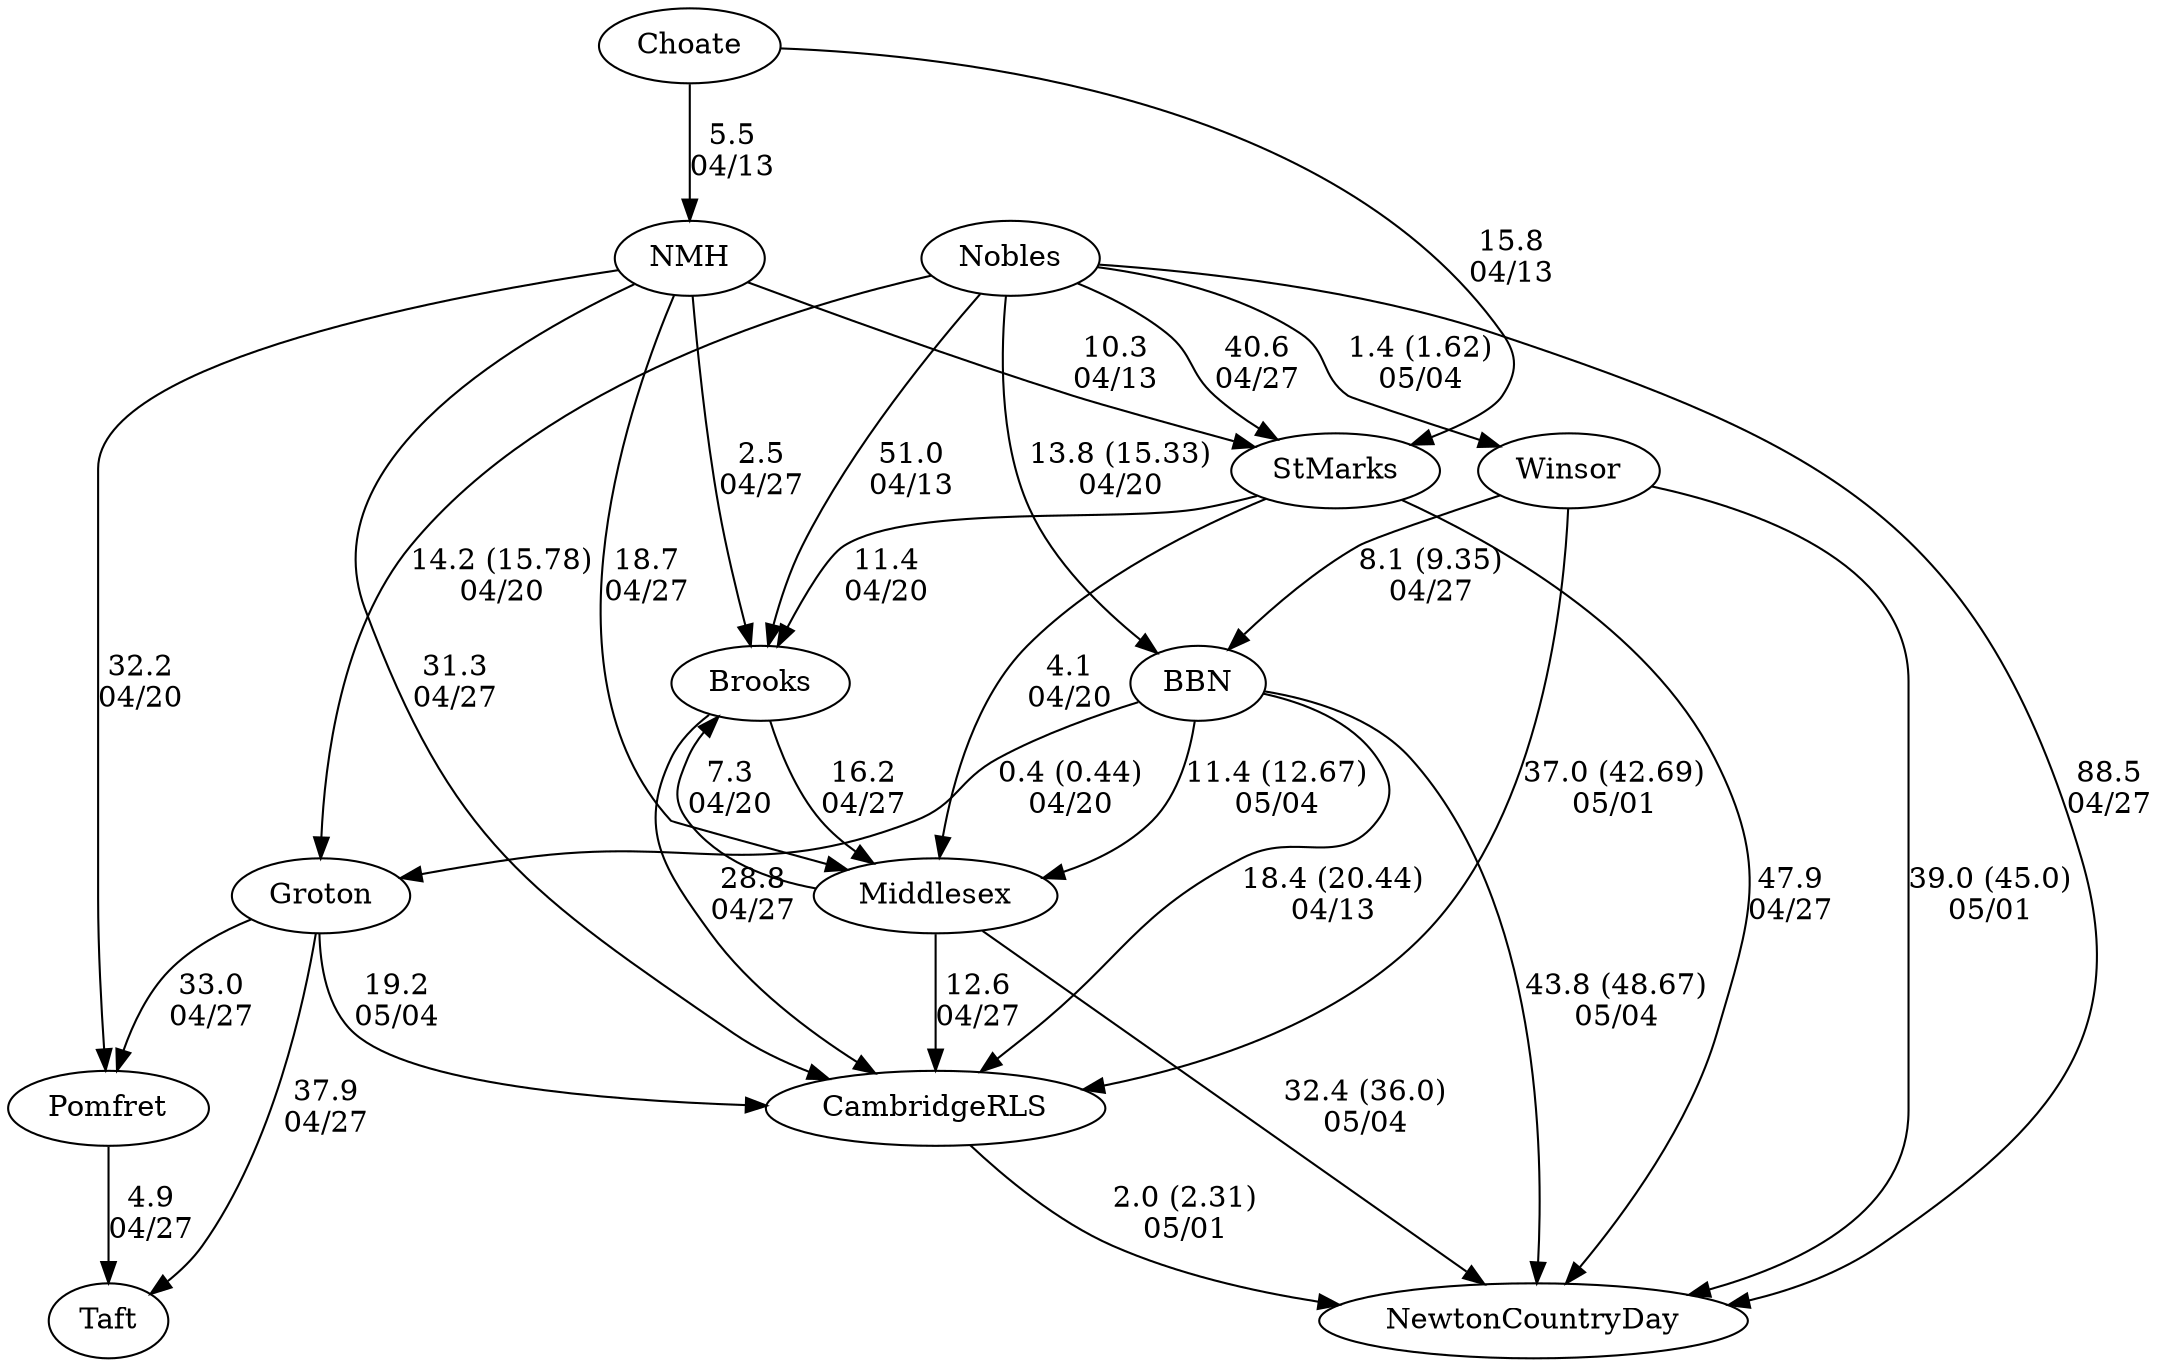digraph girls4fours {Groton [URL="girls4foursGroton.html"];Taft [URL="girls4foursTaft.html"];Winsor [URL="girls4foursWinsor.html"];Nobles [URL="girls4foursNobles.html"];BBN [URL="girls4foursBBN.html"];Brooks [URL="girls4foursBrooks.html"];Pomfret [URL="girls4foursPomfret.html"];Middlesex [URL="girls4foursMiddlesex.html"];NMH [URL="girls4foursNMH.html"];StMarks [URL="girls4foursStMarks.html"];CambridgeRLS [URL="girls4foursCambridgeRLS.html"];Choate [URL="girls4foursChoate.html"];NewtonCountryDay [URL="girls4foursNewtonCountryDay.html"];Nobles -> Winsor[label="1.4 (1.62)
05/04", weight="99", tooltip="NEIRA Girls Fours, The Winsor School vs. Nobles			
Distance: 1300 Conditions: Thank you Nobles for a great race!
Steady crossing head wind for all races.
None", URL="https://www.row2k.com/results/resultspage.cfm?UID=04A0E710667843CC6B974150865EFE56&cat=1", random="random"]; 
NMH -> Pomfret[label="32.2
04/20", weight="68", tooltip="NEIRA Girls Fours,Pomfret vs. NMH, Hopkins			
Distance: 1500m Conditions: Very light wind, perhaps slight crossing WSW tail at times of no more than 5MPH. Conditions similar throughout, with a slight tailwind developing in the last race. No current. Comments: Race order: G3, G2, G1, G4/5. Thanks to NMH and Hopkins for a great day of racing.
None", URL="https://www.row2k.com/results/resultspage.cfm?UID=00FD5442533029F3F8C5DFD9A3F09907&cat=1", random="random"]; 
StMarks -> Middlesex[label="4.1
04/20", weight="96", tooltip="NEIRA Boys & Girls Fours,St. Marks, Brooks and Middlesex			
Distance: 1500m Conditions: Partly cloudy, with variable winds switching from cross-wind to cross-tail 8-12mph. Quite calm for 4th boat races, picked up during 1V and 2V races. Comments: Times for G3 weren't started until about 650m in, so we got margins only.
None", URL="https://www.row2k.com/results/resultspage.cfm?UID=1212EB177D795078E02FE5D2820D6C1B&cat=5", random="random"]; 
StMarks -> Brooks[label="11.4
04/20", weight="89", tooltip="NEIRA Boys & Girls Fours,St. Marks, Brooks and Middlesex			
Distance: 1500m Conditions: Partly cloudy, with variable winds switching from cross-wind to cross-tail 8-12mph. Quite calm for 4th boat races, picked up during 1V and 2V races. Comments: Times for G3 weren't started until about 650m in, so we got margins only.
None", URL="https://www.row2k.com/results/resultspage.cfm?UID=1212EB177D795078E02FE5D2820D6C1B&cat=5", random="random"]; 
Middlesex -> Brooks[label="7.3
04/20", weight="93", tooltip="NEIRA Boys & Girls Fours,St. Marks, Brooks and Middlesex			
Distance: 1500m Conditions: Partly cloudy, with variable winds switching from cross-wind to cross-tail 8-12mph. Quite calm for 4th boat races, picked up during 1V and 2V races. Comments: Times for G3 weren't started until about 650m in, so we got margins only.
None", URL="https://www.row2k.com/results/resultspage.cfm?UID=1212EB177D795078E02FE5D2820D6C1B&cat=5", random="random"]; 
Groton -> CambridgeRLS[label="19.2
05/04", weight="81", tooltip="NEIRA,Cambridge Rindge and Latin HS at Groton			
Distance: 1225 m. Conditions: Very little current. Flat water. Beginning with the second boats, a slight amount of headwind. Race order G4, B4, G3, B3, G2, B2, G1, B1 Comments: Great racing conditions and great racing by the crews.
In the G2, the start was strokes on the line instead of bow balls.
Thank you CRLS for an excellent afternoon.
None", URL="https://www.row2k.com/results/resultspage.cfm?UID=CF11D4E6381F0019C765544CCA920DEE&cat=5", random="random"]; 
BBN -> Middlesex[label="11.4 (12.67)
05/04", weight="89", tooltip="NEIRA, NCDS, Middlesex, BB&N (hosted)			
Distance: 1350 M Conditions: Conditions stayed consistent for the races, A slight crossing head wind from Cambridge to Boston. Comments: A good day of racing, well done by all boats. Thanks to MDX and NCDS for making it easy.
None", URL="https://www.row2k.com/results/resultspage.cfm?UID=8FA4B72699D2163ED86519848FFC5337&cat=1", random="random"]; 
BBN -> NewtonCountryDay[label="43.8 (48.67)
05/04", weight="57", tooltip="NEIRA, NCDS, Middlesex, BB&N (hosted)			
Distance: 1350 M Conditions: Conditions stayed consistent for the races, A slight crossing head wind from Cambridge to Boston. Comments: A good day of racing, well done by all boats. Thanks to MDX and NCDS for making it easy.
None", URL="https://www.row2k.com/results/resultspage.cfm?UID=8FA4B72699D2163ED86519848FFC5337&cat=1", random="random"]; 
Middlesex -> NewtonCountryDay[label="32.4 (36.0)
05/04", weight="68", tooltip="NEIRA, NCDS, Middlesex, BB&N (hosted)			
Distance: 1350 M Conditions: Conditions stayed consistent for the races, A slight crossing head wind from Cambridge to Boston. Comments: A good day of racing, well done by all boats. Thanks to MDX and NCDS for making it easy.
None", URL="https://www.row2k.com/results/resultspage.cfm?UID=8FA4B72699D2163ED86519848FFC5337&cat=1", random="random"]; 
Winsor -> CambridgeRLS[label="37.0 (42.69)
05/01", weight="63", tooltip="NEIRA Fours,NCDS, Winsor, CRLS			
Distance: 1300 Conditions: Conditions remained the same through all races. Flat water, no wind. Comments: 5th boat race ran a shorter course due to novice coxswains and rowers (~1100m)
None", URL="https://www.row2k.com/results/resultspage.cfm?UID=C55D042DC8DE58BCD614F6CCB55D1228&cat=1", random="random"]; 
Winsor -> NewtonCountryDay[label="39.0 (45.0)
05/01", weight="61", tooltip="NEIRA Fours,NCDS, Winsor, CRLS			
Distance: 1300 Conditions: Conditions remained the same through all races. Flat water, no wind. Comments: 5th boat race ran a shorter course due to novice coxswains and rowers (~1100m)
None", URL="https://www.row2k.com/results/resultspage.cfm?UID=C55D042DC8DE58BCD614F6CCB55D1228&cat=1", random="random"]; 
CambridgeRLS -> NewtonCountryDay[label="2.0 (2.31)
05/01", weight="98", tooltip="NEIRA Fours,NCDS, Winsor, CRLS			
Distance: 1300 Conditions: Conditions remained the same through all races. Flat water, no wind. Comments: 5th boat race ran a shorter course due to novice coxswains and rowers (~1100m)
None", URL="https://www.row2k.com/results/resultspage.cfm?UID=C55D042DC8DE58BCD614F6CCB55D1228&cat=1", random="random"]; 
Groton -> Pomfret[label="33.0
04/27", weight="67", tooltip="NEIRA,Pomfret vs. Groton, Taft			
Distance: 1500m Conditions: At the start, crossing tailwinds of ~10MPH. Winds shifted to a mostly tail after first 500M of ~15MPH, with occasional gusts 20 to 25. Water was choppy after the first 500M all the way to finish line. Comments: Race order: G4, G3, G2, G1 (with boys' races interspersed). Winds made aligning starts challenging. Commendable job by aligner. Course steering was challenging for almost all crews. Wind also affected crews as many drifted into other lanes, though no significant impediments that impacted finish order were detected. Taft's 1st boat was a late scratch.
None", URL="https://www.row2k.com/results/resultspage.cfm?UID=B2DEAF649BD92E4956E382AFF1E67D1D&cat=1", random="random"]; 
Groton -> Taft[label="37.9
04/27", weight="63", tooltip="NEIRA,Pomfret vs. Groton, Taft			
Distance: 1500m Conditions: At the start, crossing tailwinds of ~10MPH. Winds shifted to a mostly tail after first 500M of ~15MPH, with occasional gusts 20 to 25. Water was choppy after the first 500M all the way to finish line. Comments: Race order: G4, G3, G2, G1 (with boys' races interspersed). Winds made aligning starts challenging. Commendable job by aligner. Course steering was challenging for almost all crews. Wind also affected crews as many drifted into other lanes, though no significant impediments that impacted finish order were detected. Taft's 1st boat was a late scratch.
None", URL="https://www.row2k.com/results/resultspage.cfm?UID=B2DEAF649BD92E4956E382AFF1E67D1D&cat=1", random="random"]; 
Pomfret -> Taft[label="4.9
04/27", weight="96", tooltip="NEIRA,Pomfret vs. Groton, Taft			
Distance: 1500m Conditions: At the start, crossing tailwinds of ~10MPH. Winds shifted to a mostly tail after first 500M of ~15MPH, with occasional gusts 20 to 25. Water was choppy after the first 500M all the way to finish line. Comments: Race order: G4, G3, G2, G1 (with boys' races interspersed). Winds made aligning starts challenging. Commendable job by aligner. Course steering was challenging for almost all crews. Wind also affected crews as many drifted into other lanes, though no significant impediments that impacted finish order were detected. Taft's 1st boat was a late scratch.
None", URL="https://www.row2k.com/results/resultspage.cfm?UID=B2DEAF649BD92E4956E382AFF1E67D1D&cat=1", random="random"]; 
BBN -> CambridgeRLS[label="18.4 (20.44)
04/13", weight="82", tooltip="NEIRA Boys & Girls Fours,BB&N CRLS			
Distance: 1350 M Conditions: Crossing tail wind at the start, to crossing head wind in last 1/3. Conmditions varoed durig the day Comments: A good day for all racers lining up in a crossing tail wind at the start.
None", URL="https://www.row2k.com/results/resultspage.cfm?UID=F2BDD2379584CF678DC6C30959529211&cat=5", random="random"]; 
NMH -> Brooks[label="2.5
04/27", weight="98", tooltip="NEIRA Boys & Girls Fours,Brooks vs NMH, Middlesex and CRLS			
Distance: 1500m Conditions: Conditions evolved from a slight headwind with flat water to a 12-15 mph cross headwind with significant chop in the middle 500m. Races were 4-3-2-1-5. Times should bet be compared between events. Comments: Thank you to our guests for our first bog day using the new facility! Good luck this season and hope to see you at NEIRAs.
None", URL="https://www.row2k.com/results/resultspage.cfm?UID=DA7A1EFD458CB4B765258C3FD9635963&cat=5", random="random"]; 
NMH -> Middlesex[label="18.7
04/27", weight="82", tooltip="NEIRA Boys & Girls Fours,Brooks vs NMH, Middlesex and CRLS			
Distance: 1500m Conditions: Conditions evolved from a slight headwind with flat water to a 12-15 mph cross headwind with significant chop in the middle 500m. Races were 4-3-2-1-5. Times should bet be compared between events. Comments: Thank you to our guests for our first bog day using the new facility! Good luck this season and hope to see you at NEIRAs.
None", URL="https://www.row2k.com/results/resultspage.cfm?UID=DA7A1EFD458CB4B765258C3FD9635963&cat=5", random="random"]; 
NMH -> CambridgeRLS[label="31.3
04/27", weight="69", tooltip="NEIRA Boys & Girls Fours,Brooks vs NMH, Middlesex and CRLS			
Distance: 1500m Conditions: Conditions evolved from a slight headwind with flat water to a 12-15 mph cross headwind with significant chop in the middle 500m. Races were 4-3-2-1-5. Times should bet be compared between events. Comments: Thank you to our guests for our first bog day using the new facility! Good luck this season and hope to see you at NEIRAs.
None", URL="https://www.row2k.com/results/resultspage.cfm?UID=DA7A1EFD458CB4B765258C3FD9635963&cat=5", random="random"]; 
Brooks -> Middlesex[label="16.2
04/27", weight="84", tooltip="NEIRA Boys & Girls Fours,Brooks vs NMH, Middlesex and CRLS			
Distance: 1500m Conditions: Conditions evolved from a slight headwind with flat water to a 12-15 mph cross headwind with significant chop in the middle 500m. Races were 4-3-2-1-5. Times should bet be compared between events. Comments: Thank you to our guests for our first bog day using the new facility! Good luck this season and hope to see you at NEIRAs.
None", URL="https://www.row2k.com/results/resultspage.cfm?UID=DA7A1EFD458CB4B765258C3FD9635963&cat=5", random="random"]; 
Brooks -> CambridgeRLS[label="28.8
04/27", weight="72", tooltip="NEIRA Boys & Girls Fours,Brooks vs NMH, Middlesex and CRLS			
Distance: 1500m Conditions: Conditions evolved from a slight headwind with flat water to a 12-15 mph cross headwind with significant chop in the middle 500m. Races were 4-3-2-1-5. Times should bet be compared between events. Comments: Thank you to our guests for our first bog day using the new facility! Good luck this season and hope to see you at NEIRAs.
None", URL="https://www.row2k.com/results/resultspage.cfm?UID=DA7A1EFD458CB4B765258C3FD9635963&cat=5", random="random"]; 
Middlesex -> CambridgeRLS[label="12.6
04/27", weight="88", tooltip="NEIRA Boys & Girls Fours,Brooks vs NMH, Middlesex and CRLS			
Distance: 1500m Conditions: Conditions evolved from a slight headwind with flat water to a 12-15 mph cross headwind with significant chop in the middle 500m. Races were 4-3-2-1-5. Times should bet be compared between events. Comments: Thank you to our guests for our first bog day using the new facility! Good luck this season and hope to see you at NEIRAs.
None", URL="https://www.row2k.com/results/resultspage.cfm?UID=DA7A1EFD458CB4B765258C3FD9635963&cat=5", random="random"]; 
Nobles -> BBN[label="13.8 (15.33)
04/20", weight="87", tooltip="NEIRA Girls Fours, Nobles, Groton, BB&N (hosted)			
Distance: 1350 M Conditions: Good conditions all day, even across lanes Comments: Good racing by all, in the 1V Nobles drifted in to the BB&N lane in the last 100 meters, then cut back out, finish order was not impacted but margin was.
Girls 7th, 8th and 9th for BB&N and Nobles raced in the JV course, Great to see everyone out there.
None", URL="https://www.row2k.com/results/resultspage.cfm?UID=61611297C2B5882317693DAB1794C8C4&cat=1", random="random"]; 
Nobles -> Groton[label="14.2 (15.78)
04/20", weight="86", tooltip="NEIRA Girls Fours, Nobles, Groton, BB&N (hosted)			
Distance: 1350 M Conditions: Good conditions all day, even across lanes Comments: Good racing by all, in the 1V Nobles drifted in to the BB&N lane in the last 100 meters, then cut back out, finish order was not impacted but margin was.
Girls 7th, 8th and 9th for BB&N and Nobles raced in the JV course, Great to see everyone out there.
None", URL="https://www.row2k.com/results/resultspage.cfm?UID=61611297C2B5882317693DAB1794C8C4&cat=1", random="random"]; 
BBN -> Groton[label="0.4 (0.44)
04/20", weight="100", tooltip="NEIRA Girls Fours, Nobles, Groton, BB&N (hosted)			
Distance: 1350 M Conditions: Good conditions all day, even across lanes Comments: Good racing by all, in the 1V Nobles drifted in to the BB&N lane in the last 100 meters, then cut back out, finish order was not impacted but margin was.
Girls 7th, 8th and 9th for BB&N and Nobles raced in the JV course, Great to see everyone out there.
None", URL="https://www.row2k.com/results/resultspage.cfm?UID=61611297C2B5882317693DAB1794C8C4&cat=1", random="random"]; 
Nobles -> Brooks[label="51.0
04/13", weight="49", tooltip="NEIRA Boys & Girls Fours,Brooks vs. Nobles			
Distance: ~1500m Conditions: Gusty headwind (15-25 mph) in moderate chop along lee shore. Crews had approximately the same conditions. Lane assignments probably affected times somewhat. Comments: Challenging conditions overcome by the constructive attitudes of all the coaches and race enthusiasm of athletes. Thanks to a strong Nobles team for coming up for some raw weather racing in early April. We were pleased to get the races in.
None", URL="https://www.row2k.com/results/resultspage.cfm?UID=947B7F9F873E76F39BBF493ADD420814&cat=5", random="random"]; 
Choate -> NMH[label="5.5
04/13", weight="95", tooltip="NEIRA Boys & Girls Fours,St. Marks, F. Gunn, NMH, Choate, Worcester Academy, Bancroft			
Distance: 1500m Conditions: A prevailing 12-14mph crosswind shifting to a cross/tail for some races. Two small short-lived squalls came through with wind gusts over 30mph. Other times, gusts were up to 24mph. Conditions gradually improved over the course of the races. Comments: Race order was B3-G4-B2-G1-B1-G2-G3. There was no B4 race. Races aren't comparable because of very shifty conditions. Boys 2V started 50m over the line.
None", URL="https://www.row2k.com/results/resultspage.cfm?UID=9C1DB7774C31E9EA330687778E1F93EB&cat=5", random="random"]; 
Choate -> StMarks[label="15.8
04/13", weight="85", tooltip="NEIRA Boys & Girls Fours,St. Marks, F. Gunn, NMH, Choate, Worcester Academy, Bancroft			
Distance: 1500m Conditions: A prevailing 12-14mph crosswind shifting to a cross/tail for some races. Two small short-lived squalls came through with wind gusts over 30mph. Other times, gusts were up to 24mph. Conditions gradually improved over the course of the races. Comments: Race order was B3-G4-B2-G1-B1-G2-G3. There was no B4 race. Races aren't comparable because of very shifty conditions. Boys 2V started 50m over the line.
None", URL="https://www.row2k.com/results/resultspage.cfm?UID=9C1DB7774C31E9EA330687778E1F93EB&cat=5", random="random"]; 
NMH -> StMarks[label="10.3
04/13", weight="90", tooltip="NEIRA Boys & Girls Fours,St. Marks, F. Gunn, NMH, Choate, Worcester Academy, Bancroft			
Distance: 1500m Conditions: A prevailing 12-14mph crosswind shifting to a cross/tail for some races. Two small short-lived squalls came through with wind gusts over 30mph. Other times, gusts were up to 24mph. Conditions gradually improved over the course of the races. Comments: Race order was B3-G4-B2-G1-B1-G2-G3. There was no B4 race. Races aren't comparable because of very shifty conditions. Boys 2V started 50m over the line.
None", URL="https://www.row2k.com/results/resultspage.cfm?UID=9C1DB7774C31E9EA330687778E1F93EB&cat=5", random="random"]; 
Nobles -> StMarks[label="40.6
04/27", weight="60", tooltip="NEIRA Boys & Girls Fours,St. Marks, Nobles, Brewster, NCDS			
Distance: 1500 Conditions: Variable headwind, started out light for G4 and B4 races and gradually built up to a steady headwind, especially at the last 500m. Gusts up to 15mph at moments. Comments: Races were all started on the line and it was a great day on the Lake. Thanks to all the crews who came out to race!
None", URL="https://www.row2k.com/results/resultspage.cfm?UID=A6F3B0420129EB02E75FD2608D0C3CD5&cat=5", random="random"]; 
Nobles -> NewtonCountryDay[label="88.5
04/27", weight="12", tooltip="NEIRA Boys & Girls Fours,St. Marks, Nobles, Brewster, NCDS			
Distance: 1500 Conditions: Variable headwind, started out light for G4 and B4 races and gradually built up to a steady headwind, especially at the last 500m. Gusts up to 15mph at moments. Comments: Races were all started on the line and it was a great day on the Lake. Thanks to all the crews who came out to race!
None", URL="https://www.row2k.com/results/resultspage.cfm?UID=A6F3B0420129EB02E75FD2608D0C3CD5&cat=5", random="random"]; 
StMarks -> NewtonCountryDay[label="47.9
04/27", weight="53", tooltip="NEIRA Boys & Girls Fours,St. Marks, Nobles, Brewster, NCDS			
Distance: 1500 Conditions: Variable headwind, started out light for G4 and B4 races and gradually built up to a steady headwind, especially at the last 500m. Gusts up to 15mph at moments. Comments: Races were all started on the line and it was a great day on the Lake. Thanks to all the crews who came out to race!
None", URL="https://www.row2k.com/results/resultspage.cfm?UID=A6F3B0420129EB02E75FD2608D0C3CD5&cat=5", random="random"]; 
Winsor -> BBN[label="8.1 (9.35)
04/27", weight="92", tooltip="NEIRA,The Winsor School vs. BB&N			
Distance: 1300 Conditions: Flat and equal conditions across all races. Steering in 3V race resulted in both crews finishing off the course with an indistinguishable margin (deemed a tie). 4V crews reversed lanes mid-race, potentially impacting margin but not finish order. 5th and 6th boats were composite to provide a race for all athletes. Thank you to BB&N for a fun race!
None", URL="https://www.row2k.com/results/resultspage.cfm?UID=0A06BB5337D4EBAFB4A716F6CCD660BF&cat=1", random="random"]}
